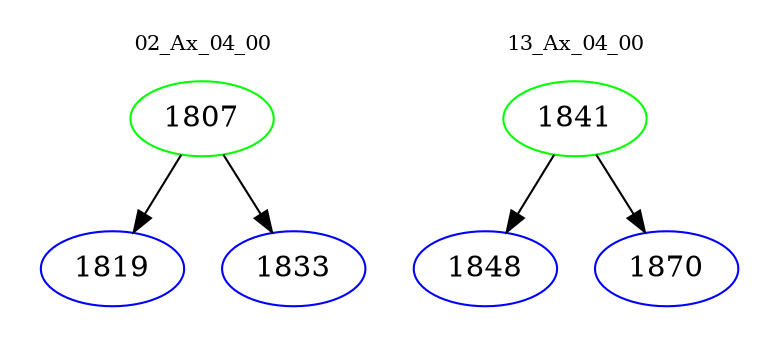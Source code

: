 digraph{
subgraph cluster_0 {
color = white
label = "02_Ax_04_00";
fontsize=10;
T0_1807 [label="1807", color="green"]
T0_1807 -> T0_1819 [color="black"]
T0_1819 [label="1819", color="blue"]
T0_1807 -> T0_1833 [color="black"]
T0_1833 [label="1833", color="blue"]
}
subgraph cluster_1 {
color = white
label = "13_Ax_04_00";
fontsize=10;
T1_1841 [label="1841", color="green"]
T1_1841 -> T1_1848 [color="black"]
T1_1848 [label="1848", color="blue"]
T1_1841 -> T1_1870 [color="black"]
T1_1870 [label="1870", color="blue"]
}
}
